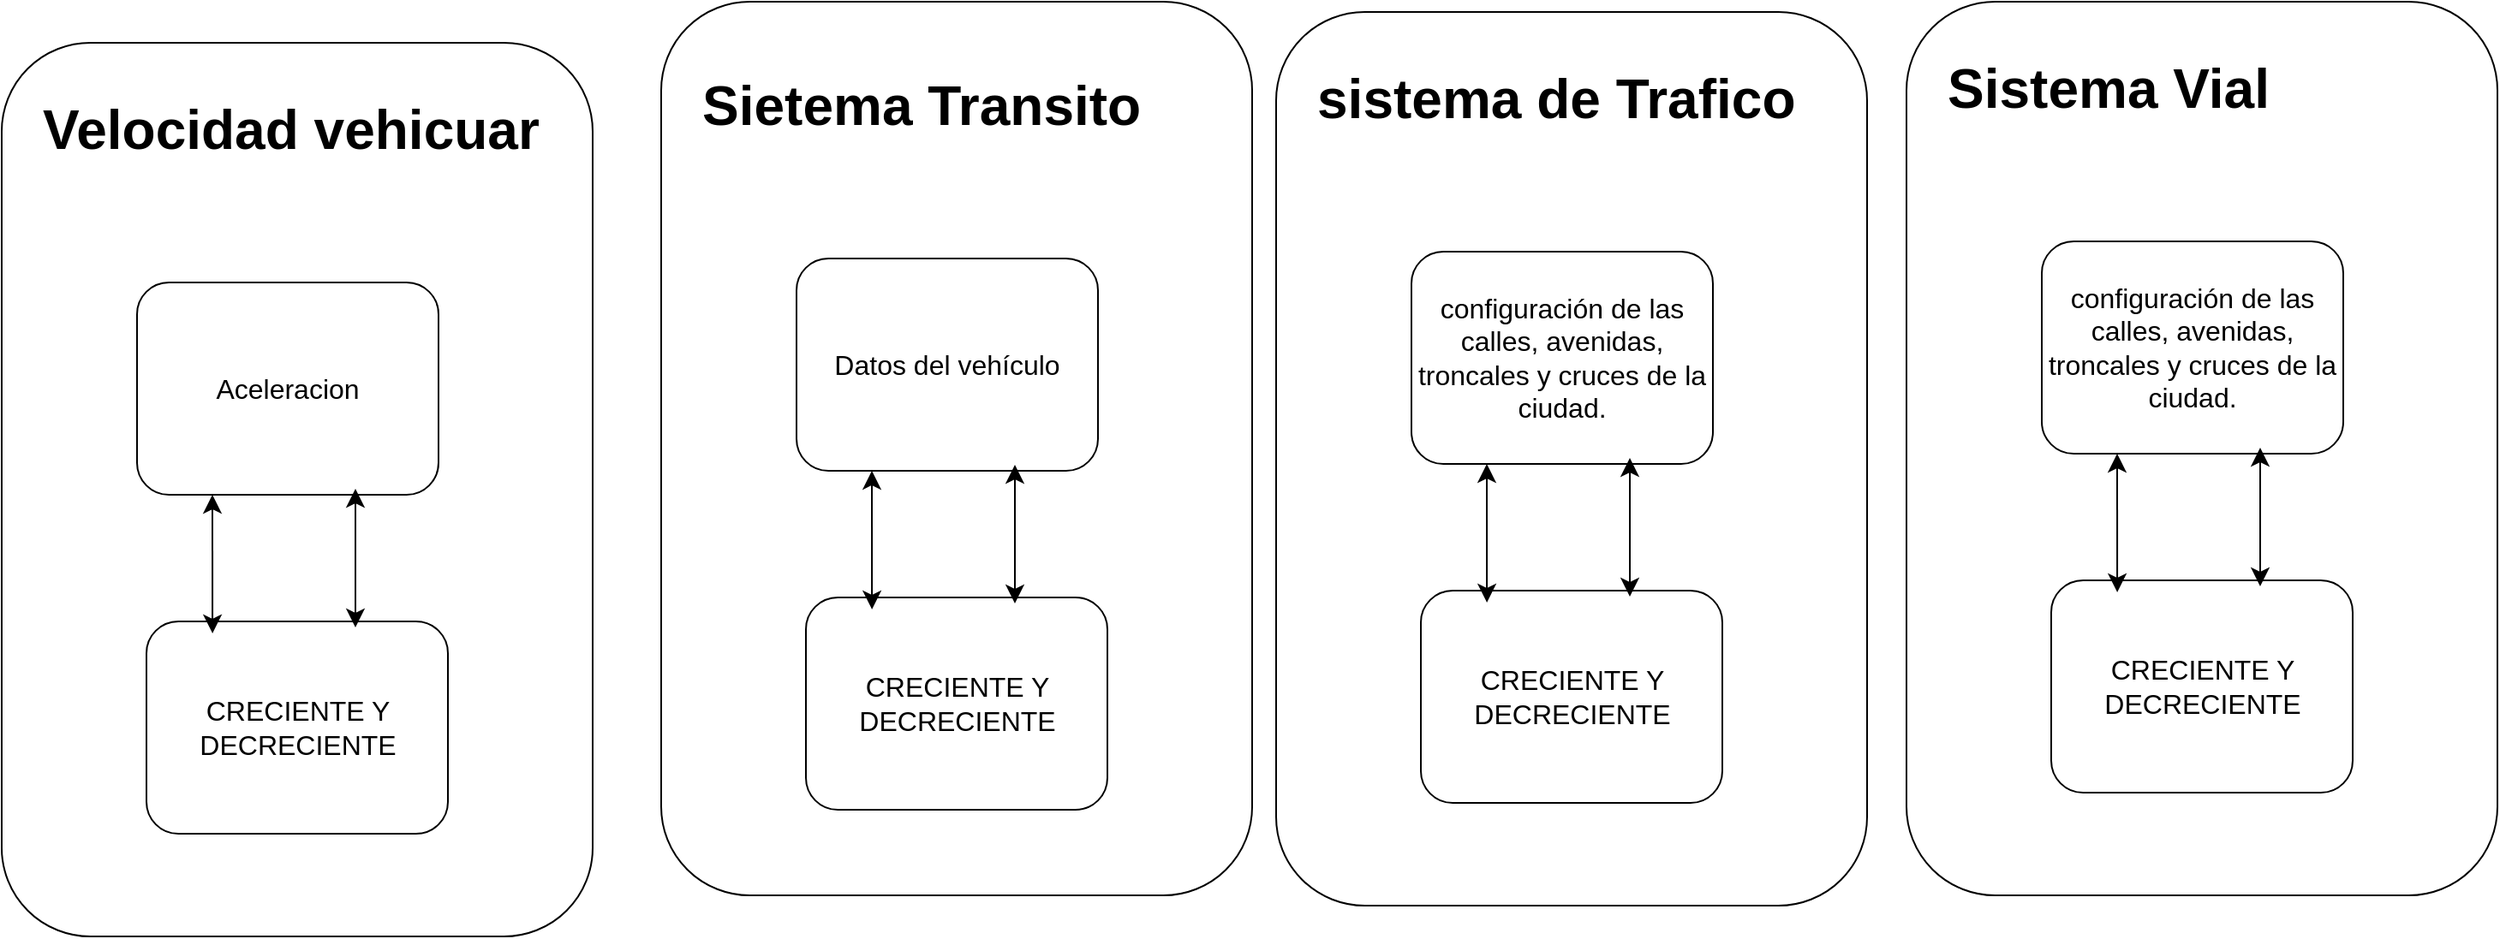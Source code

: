 <mxfile version="22.0.4" type="github">
  <diagram name="Página-1" id="AysnGzca34H0bqwZpEvq">
    <mxGraphModel dx="2785" dy="965" grid="0" gridSize="10" guides="1" tooltips="1" connect="1" arrows="1" fold="1" page="0" pageScale="1" pageWidth="827" pageHeight="1169" math="0" shadow="0">
      <root>
        <mxCell id="0" />
        <mxCell id="1" parent="0" />
        <mxCell id="18RmB45_xBtrGWVuBtpT-28" value="" style="group" vertex="1" connectable="0" parent="1">
          <mxGeometry x="-852" y="48" width="345" height="522" as="geometry" />
        </mxCell>
        <mxCell id="18RmB45_xBtrGWVuBtpT-22" value="" style="rounded=1;whiteSpace=wrap;html=1;fontSize=16;" vertex="1" parent="18RmB45_xBtrGWVuBtpT-28">
          <mxGeometry width="345" height="522" as="geometry" />
        </mxCell>
        <mxCell id="18RmB45_xBtrGWVuBtpT-23" value="Aceleracion" style="rounded=1;whiteSpace=wrap;html=1;fontSize=16;" vertex="1" parent="18RmB45_xBtrGWVuBtpT-28">
          <mxGeometry x="79" y="140" width="176" height="124" as="geometry" />
        </mxCell>
        <mxCell id="18RmB45_xBtrGWVuBtpT-24" value="CRECIENTE Y DECRECIENTE" style="rounded=1;whiteSpace=wrap;html=1;fontSize=16;" vertex="1" parent="18RmB45_xBtrGWVuBtpT-28">
          <mxGeometry x="84.5" y="338" width="176" height="124" as="geometry" />
        </mxCell>
        <mxCell id="18RmB45_xBtrGWVuBtpT-25" value="" style="endArrow=classic;startArrow=classic;html=1;rounded=0;fontSize=12;startSize=8;endSize=8;curved=1;entryX=0.25;entryY=1;entryDx=0;entryDy=0;exitX=0.219;exitY=0.056;exitDx=0;exitDy=0;exitPerimeter=0;" edge="1" parent="18RmB45_xBtrGWVuBtpT-28" source="18RmB45_xBtrGWVuBtpT-24" target="18RmB45_xBtrGWVuBtpT-23">
          <mxGeometry width="50" height="50" relative="1" as="geometry">
            <mxPoint x="59.5" y="577" as="sourcePoint" />
            <mxPoint x="109.5" y="527" as="targetPoint" />
          </mxGeometry>
        </mxCell>
        <mxCell id="18RmB45_xBtrGWVuBtpT-26" value="" style="endArrow=classic;startArrow=classic;html=1;rounded=0;fontSize=12;startSize=8;endSize=8;curved=1;entryX=0.25;entryY=1;entryDx=0;entryDy=0;exitX=0.219;exitY=0.056;exitDx=0;exitDy=0;exitPerimeter=0;" edge="1" parent="18RmB45_xBtrGWVuBtpT-28">
          <mxGeometry width="50" height="50" relative="1" as="geometry">
            <mxPoint x="206.5" y="341.5" as="sourcePoint" />
            <mxPoint x="206.5" y="260.5" as="targetPoint" />
          </mxGeometry>
        </mxCell>
        <mxCell id="18RmB45_xBtrGWVuBtpT-27" value="&lt;h1&gt;Velocidad vehicuar&lt;/h1&gt;" style="text;html=1;strokeColor=none;fillColor=none;spacing=5;spacingTop=-20;whiteSpace=wrap;overflow=hidden;rounded=0;fontSize=16;" vertex="1" parent="18RmB45_xBtrGWVuBtpT-28">
          <mxGeometry x="18.5" y="21" width="319.5" height="86" as="geometry" />
        </mxCell>
        <mxCell id="18RmB45_xBtrGWVuBtpT-29" value="" style="group" vertex="1" connectable="0" parent="1">
          <mxGeometry x="-467" y="24" width="345" height="522" as="geometry" />
        </mxCell>
        <mxCell id="18RmB45_xBtrGWVuBtpT-3" value="" style="rounded=1;whiteSpace=wrap;html=1;fontSize=16;" vertex="1" parent="18RmB45_xBtrGWVuBtpT-29">
          <mxGeometry width="345" height="522" as="geometry" />
        </mxCell>
        <mxCell id="18RmB45_xBtrGWVuBtpT-4" value="Datos del vehículo" style="rounded=1;whiteSpace=wrap;html=1;fontSize=16;" vertex="1" parent="18RmB45_xBtrGWVuBtpT-29">
          <mxGeometry x="79" y="150" width="176" height="124" as="geometry" />
        </mxCell>
        <mxCell id="18RmB45_xBtrGWVuBtpT-5" value="CRECIENTE Y DECRECIENTE" style="rounded=1;whiteSpace=wrap;html=1;fontSize=16;" vertex="1" parent="18RmB45_xBtrGWVuBtpT-29">
          <mxGeometry x="84.5" y="348" width="176" height="124" as="geometry" />
        </mxCell>
        <mxCell id="18RmB45_xBtrGWVuBtpT-6" value="" style="endArrow=classic;startArrow=classic;html=1;rounded=0;fontSize=12;startSize=8;endSize=8;curved=1;entryX=0.25;entryY=1;entryDx=0;entryDy=0;exitX=0.219;exitY=0.056;exitDx=0;exitDy=0;exitPerimeter=0;" edge="1" parent="18RmB45_xBtrGWVuBtpT-29" source="18RmB45_xBtrGWVuBtpT-5" target="18RmB45_xBtrGWVuBtpT-4">
          <mxGeometry width="50" height="50" relative="1" as="geometry">
            <mxPoint x="59.5" y="587" as="sourcePoint" />
            <mxPoint x="109.5" y="537" as="targetPoint" />
          </mxGeometry>
        </mxCell>
        <mxCell id="18RmB45_xBtrGWVuBtpT-7" value="" style="endArrow=classic;startArrow=classic;html=1;rounded=0;fontSize=12;startSize=8;endSize=8;curved=1;entryX=0.25;entryY=1;entryDx=0;entryDy=0;exitX=0.219;exitY=0.056;exitDx=0;exitDy=0;exitPerimeter=0;" edge="1" parent="18RmB45_xBtrGWVuBtpT-29">
          <mxGeometry width="50" height="50" relative="1" as="geometry">
            <mxPoint x="206.5" y="351.5" as="sourcePoint" />
            <mxPoint x="206.5" y="270.5" as="targetPoint" />
          </mxGeometry>
        </mxCell>
        <mxCell id="18RmB45_xBtrGWVuBtpT-8" value="&lt;h1&gt;Sietema Transito&lt;/h1&gt;" style="text;html=1;strokeColor=none;fillColor=none;spacing=5;spacingTop=-20;whiteSpace=wrap;overflow=hidden;rounded=0;fontSize=16;" vertex="1" parent="18RmB45_xBtrGWVuBtpT-29">
          <mxGeometry x="18.5" y="31" width="319.5" height="86" as="geometry" />
        </mxCell>
        <mxCell id="18RmB45_xBtrGWVuBtpT-30" value="" style="group" vertex="1" connectable="0" parent="1">
          <mxGeometry x="-108" y="30" width="345" height="522" as="geometry" />
        </mxCell>
        <mxCell id="18RmB45_xBtrGWVuBtpT-9" value="" style="rounded=1;whiteSpace=wrap;html=1;fontSize=16;" vertex="1" parent="18RmB45_xBtrGWVuBtpT-30">
          <mxGeometry width="345" height="522" as="geometry" />
        </mxCell>
        <mxCell id="18RmB45_xBtrGWVuBtpT-10" value="configuración de las calles, avenidas, troncales y cruces de la ciudad." style="rounded=1;whiteSpace=wrap;html=1;fontSize=16;" vertex="1" parent="18RmB45_xBtrGWVuBtpT-30">
          <mxGeometry x="79" y="140" width="176" height="124" as="geometry" />
        </mxCell>
        <mxCell id="18RmB45_xBtrGWVuBtpT-11" value="CRECIENTE Y DECRECIENTE" style="rounded=1;whiteSpace=wrap;html=1;fontSize=16;" vertex="1" parent="18RmB45_xBtrGWVuBtpT-30">
          <mxGeometry x="84.5" y="338" width="176" height="124" as="geometry" />
        </mxCell>
        <mxCell id="18RmB45_xBtrGWVuBtpT-12" value="" style="endArrow=classic;startArrow=classic;html=1;rounded=0;fontSize=12;startSize=8;endSize=8;curved=1;entryX=0.25;entryY=1;entryDx=0;entryDy=0;exitX=0.219;exitY=0.056;exitDx=0;exitDy=0;exitPerimeter=0;" edge="1" parent="18RmB45_xBtrGWVuBtpT-30" source="18RmB45_xBtrGWVuBtpT-11" target="18RmB45_xBtrGWVuBtpT-10">
          <mxGeometry width="50" height="50" relative="1" as="geometry">
            <mxPoint x="59.5" y="577" as="sourcePoint" />
            <mxPoint x="109.5" y="527" as="targetPoint" />
          </mxGeometry>
        </mxCell>
        <mxCell id="18RmB45_xBtrGWVuBtpT-13" value="" style="endArrow=classic;startArrow=classic;html=1;rounded=0;fontSize=12;startSize=8;endSize=8;curved=1;entryX=0.25;entryY=1;entryDx=0;entryDy=0;exitX=0.219;exitY=0.056;exitDx=0;exitDy=0;exitPerimeter=0;" edge="1" parent="18RmB45_xBtrGWVuBtpT-30">
          <mxGeometry width="50" height="50" relative="1" as="geometry">
            <mxPoint x="206.5" y="341.5" as="sourcePoint" />
            <mxPoint x="206.5" y="260.5" as="targetPoint" />
          </mxGeometry>
        </mxCell>
        <mxCell id="18RmB45_xBtrGWVuBtpT-14" value="&lt;h1&gt;sistema de Trafico&lt;/h1&gt;" style="text;html=1;strokeColor=none;fillColor=none;spacing=5;spacingTop=-20;whiteSpace=wrap;overflow=hidden;rounded=0;fontSize=16;" vertex="1" parent="18RmB45_xBtrGWVuBtpT-30">
          <mxGeometry x="18.5" y="21" width="304.5" height="63" as="geometry" />
        </mxCell>
        <mxCell id="18RmB45_xBtrGWVuBtpT-31" value="" style="group" vertex="1" connectable="0" parent="1">
          <mxGeometry x="260" y="24" width="345" height="522" as="geometry" />
        </mxCell>
        <mxCell id="18RmB45_xBtrGWVuBtpT-16" value="" style="rounded=1;whiteSpace=wrap;html=1;fontSize=16;" vertex="1" parent="18RmB45_xBtrGWVuBtpT-31">
          <mxGeometry width="345" height="522" as="geometry" />
        </mxCell>
        <mxCell id="18RmB45_xBtrGWVuBtpT-17" value="configuración de las calles, avenidas, troncales y cruces de la ciudad." style="rounded=1;whiteSpace=wrap;html=1;fontSize=16;" vertex="1" parent="18RmB45_xBtrGWVuBtpT-31">
          <mxGeometry x="79" y="140" width="176" height="124" as="geometry" />
        </mxCell>
        <mxCell id="18RmB45_xBtrGWVuBtpT-18" value="CRECIENTE Y DECRECIENTE" style="rounded=1;whiteSpace=wrap;html=1;fontSize=16;" vertex="1" parent="18RmB45_xBtrGWVuBtpT-31">
          <mxGeometry x="84.5" y="338" width="176" height="124" as="geometry" />
        </mxCell>
        <mxCell id="18RmB45_xBtrGWVuBtpT-19" value="" style="endArrow=classic;startArrow=classic;html=1;rounded=0;fontSize=12;startSize=8;endSize=8;curved=1;entryX=0.25;entryY=1;entryDx=0;entryDy=0;exitX=0.219;exitY=0.056;exitDx=0;exitDy=0;exitPerimeter=0;" edge="1" parent="18RmB45_xBtrGWVuBtpT-31" source="18RmB45_xBtrGWVuBtpT-18" target="18RmB45_xBtrGWVuBtpT-17">
          <mxGeometry width="50" height="50" relative="1" as="geometry">
            <mxPoint x="59.5" y="577" as="sourcePoint" />
            <mxPoint x="109.5" y="527" as="targetPoint" />
          </mxGeometry>
        </mxCell>
        <mxCell id="18RmB45_xBtrGWVuBtpT-20" value="" style="endArrow=classic;startArrow=classic;html=1;rounded=0;fontSize=12;startSize=8;endSize=8;curved=1;entryX=0.25;entryY=1;entryDx=0;entryDy=0;exitX=0.219;exitY=0.056;exitDx=0;exitDy=0;exitPerimeter=0;" edge="1" parent="18RmB45_xBtrGWVuBtpT-31">
          <mxGeometry width="50" height="50" relative="1" as="geometry">
            <mxPoint x="206.5" y="341.5" as="sourcePoint" />
            <mxPoint x="206.5" y="260.5" as="targetPoint" />
          </mxGeometry>
        </mxCell>
        <mxCell id="18RmB45_xBtrGWVuBtpT-21" value="&lt;h1&gt;Sistema Vial&lt;/h1&gt;" style="text;html=1;strokeColor=none;fillColor=none;spacing=5;spacingTop=-20;whiteSpace=wrap;overflow=hidden;rounded=0;fontSize=16;" vertex="1" parent="18RmB45_xBtrGWVuBtpT-31">
          <mxGeometry x="18.5" y="21" width="319.5" height="86" as="geometry" />
        </mxCell>
      </root>
    </mxGraphModel>
  </diagram>
</mxfile>
